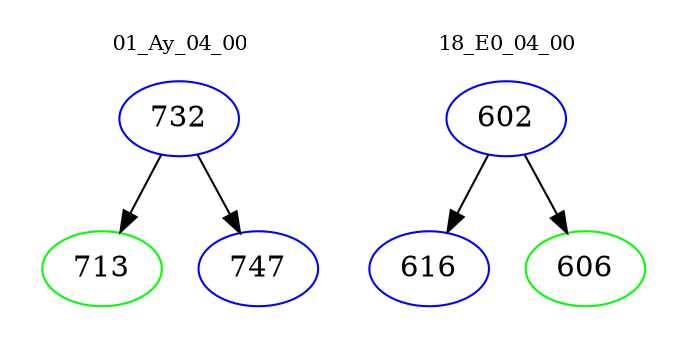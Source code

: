 digraph{
subgraph cluster_0 {
color = white
label = "01_Ay_04_00";
fontsize=10;
T0_732 [label="732", color="blue"]
T0_732 -> T0_713 [color="black"]
T0_713 [label="713", color="green"]
T0_732 -> T0_747 [color="black"]
T0_747 [label="747", color="blue"]
}
subgraph cluster_1 {
color = white
label = "18_E0_04_00";
fontsize=10;
T1_602 [label="602", color="blue"]
T1_602 -> T1_616 [color="black"]
T1_616 [label="616", color="blue"]
T1_602 -> T1_606 [color="black"]
T1_606 [label="606", color="green"]
}
}
